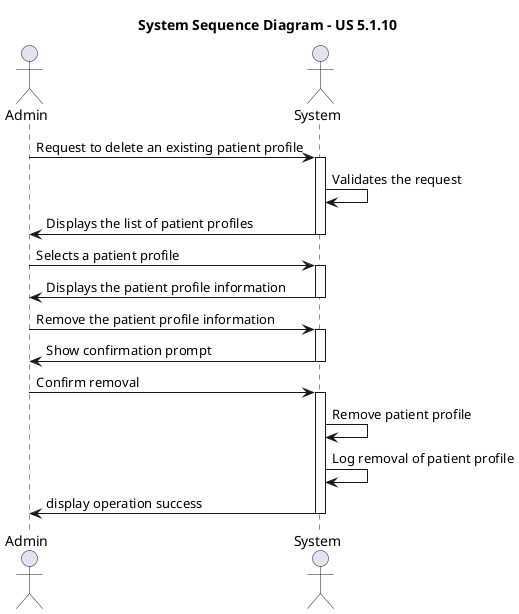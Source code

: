 @startuml ssd
title System Sequence Diagram - US 5.1.10

actor Admin
actor System

Admin -> System: Request to delete an existing patient profile
activate System
System -> System: Validates the request
System -> Admin: Displays the list of patient profiles 
deactivate System
Admin -> System: Selects a patient profile 
activate System
System -> Admin: Displays the patient profile information
deactivate System
Admin -> System: Remove the patient profile information
activate System
 System -> Admin: Show confirmation prompt
deactivate System
Admin -> System: Confirm removal
activate System
System -> System: Remove patient profile
System -> System: Log removal of patient profile 
System -> Admin: display operation success
deactivate System

@enduml